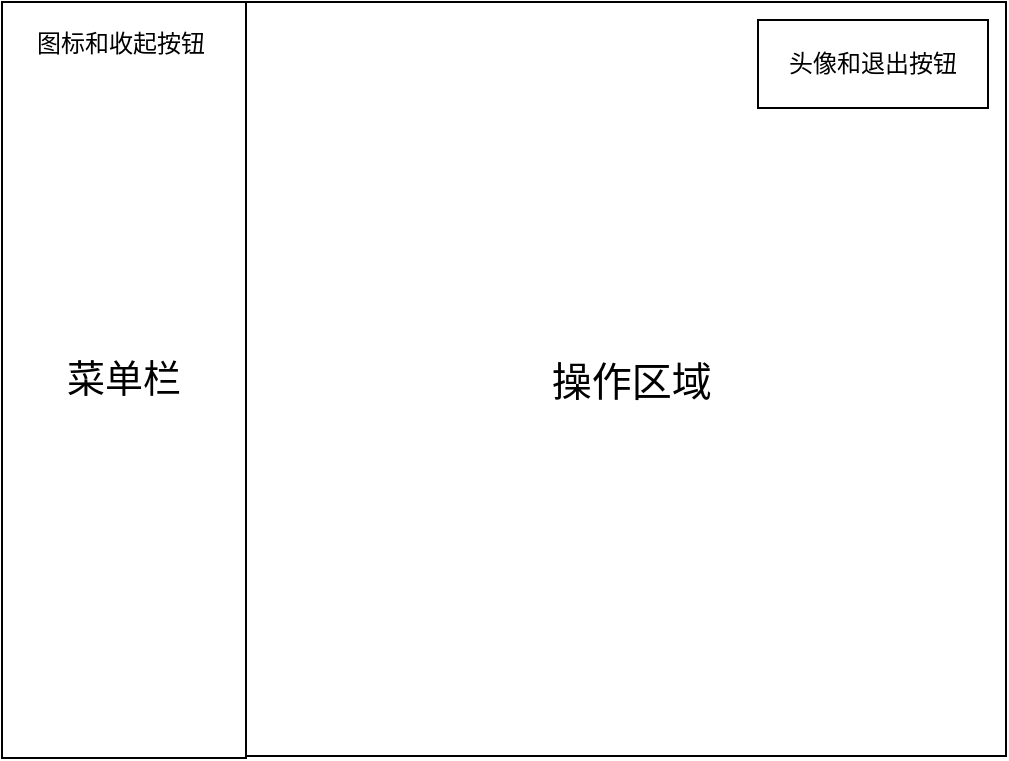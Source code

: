 <mxfile version="21.1.4" type="github">
  <diagram name="第 1 页" id="HRcxcrK3ZkO5NUu4co4i">
    <mxGraphModel dx="984" dy="590" grid="0" gridSize="10" guides="1" tooltips="1" connect="1" arrows="1" fold="1" page="1" pageScale="1" pageWidth="827" pageHeight="1169" math="0" shadow="0">
      <root>
        <mxCell id="0" />
        <mxCell id="1" parent="0" />
        <mxCell id="2YMMAhFU2wO2v0AL_SUN-2" value="&lt;font style=&quot;font-size: 20px;&quot;&gt;&amp;nbsp; &amp;nbsp; &amp;nbsp; &amp;nbsp; &amp;nbsp; &amp;nbsp; &amp;nbsp; &amp;nbsp; &amp;nbsp; &amp;nbsp; &amp;nbsp; &amp;nbsp;操作区域&lt;/font&gt;" style="rounded=0;whiteSpace=wrap;html=1;" vertex="1" parent="1">
          <mxGeometry x="47" y="44" width="502" height="377" as="geometry" />
        </mxCell>
        <mxCell id="2YMMAhFU2wO2v0AL_SUN-3" value="&lt;font style=&quot;font-size: 19px;&quot;&gt;菜单栏&lt;/font&gt;" style="rounded=0;whiteSpace=wrap;html=1;" vertex="1" parent="1">
          <mxGeometry x="47" y="44" width="122" height="378" as="geometry" />
        </mxCell>
        <mxCell id="2YMMAhFU2wO2v0AL_SUN-4" value="头像和退出按钮" style="rounded=0;whiteSpace=wrap;html=1;" vertex="1" parent="1">
          <mxGeometry x="425" y="53" width="115" height="44" as="geometry" />
        </mxCell>
        <mxCell id="2YMMAhFU2wO2v0AL_SUN-5" value="图标和收起按钮" style="text;html=1;strokeColor=none;fillColor=none;align=center;verticalAlign=middle;whiteSpace=wrap;rounded=0;" vertex="1" parent="1">
          <mxGeometry x="50" y="50" width="113" height="30" as="geometry" />
        </mxCell>
      </root>
    </mxGraphModel>
  </diagram>
</mxfile>

